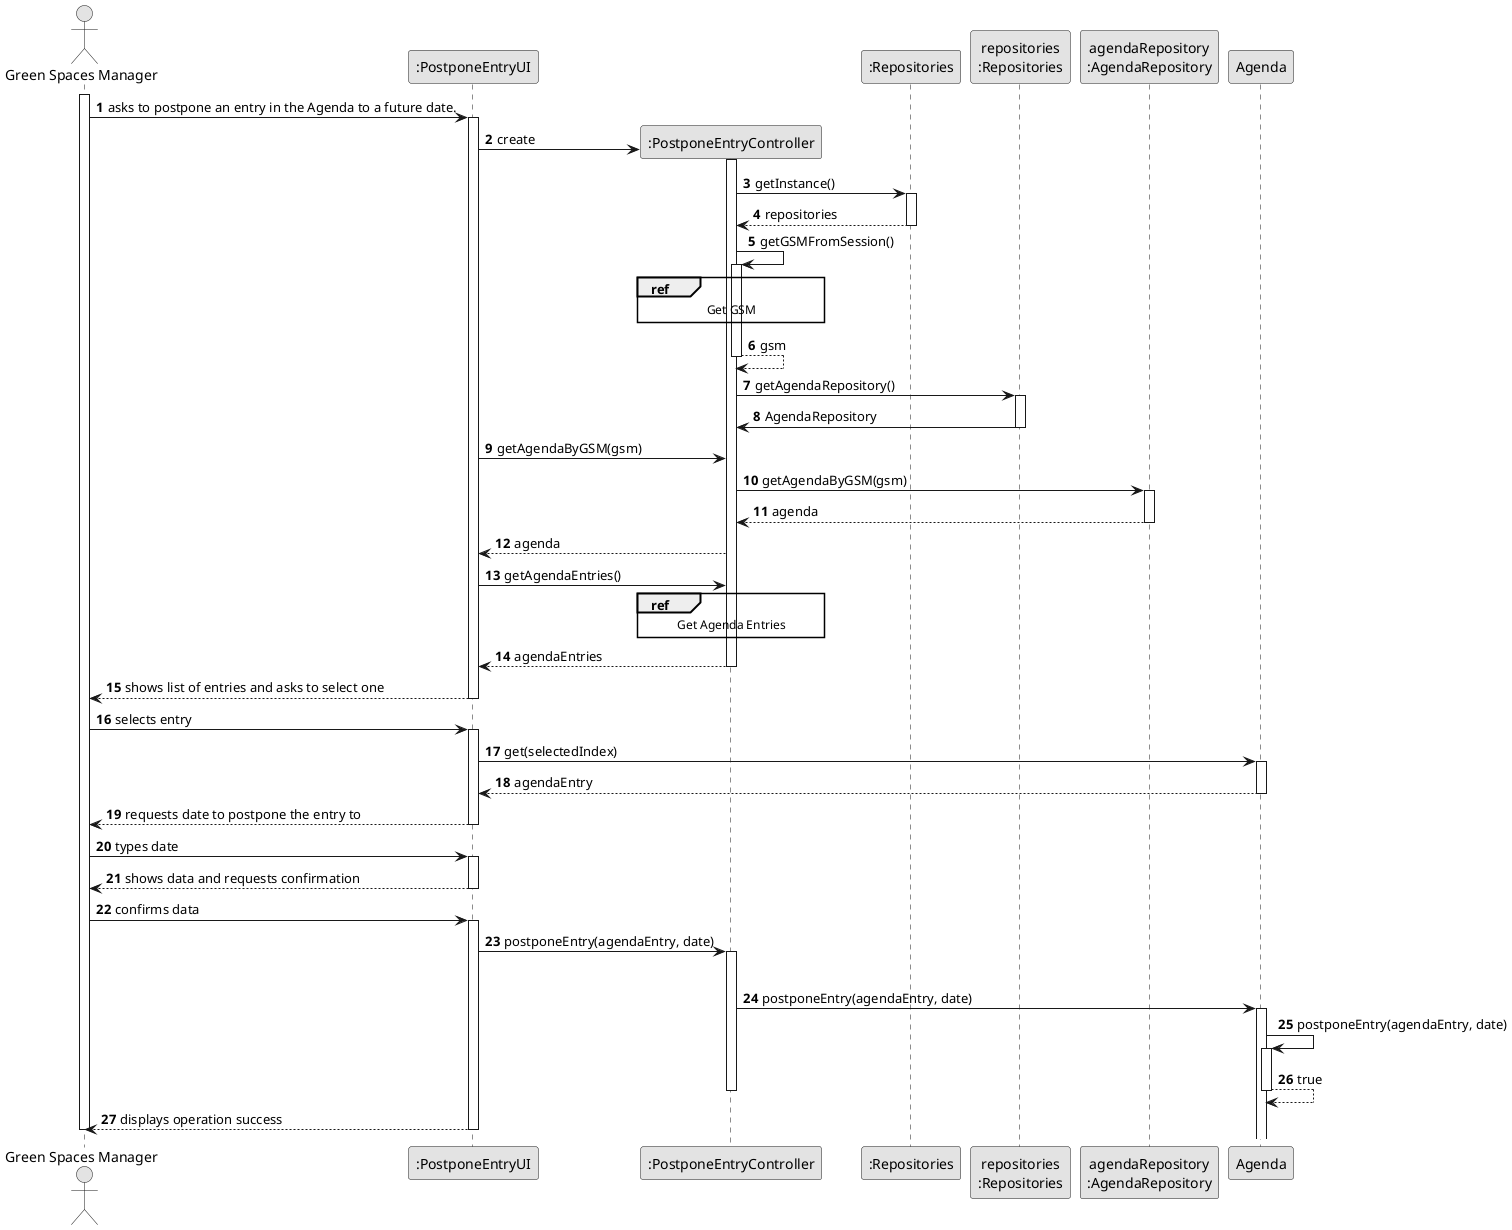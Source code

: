 @startuml
skinparam monochrome true
skinparam packageStyle rectangle
skinparam shadowing false

autonumber

'hide footbox
actor "Green Spaces Manager" as ADM
participant ":PostponeEntryUI" as UI
participant ":PostponeEntryController" as CTRL
participant ":Repositories" as RepositorySingleton
participant "repositories\n:Repositories" as PLAT
participant "agendaRepository\n:AgendaRepository" as AR
participant "Agenda" as AG

activate ADM

        ADM -> UI : asks to postpone an entry in the Agenda to a future date.

        activate UI

'            UI --> ADM : requests data (name)
            'create CTRL
            UI -> CTRL** : create

            activate CTRL

                        CTRL -> RepositorySingleton : getInstance()
                                        activate RepositorySingleton

                                            RepositorySingleton --> CTRL: repositories
                                        deactivate RepositorySingleton

                                         CTRL -> CTRL : getGSMFromSession()
                                         activate CTRL

                                         ref over CTRL
                                         Get GSM
                                         end

                                             CTRL --> CTRL : gsm
                                         deactivate CTRL

                             CTRL -> PLAT : getAgendaRepository()
                                     activate PLAT

                                 PLAT -> CTRL : AgendaRepository
                                 deactivate PLAT

                             UI -> CTRL: getAgendaByGSM(gsm)

                             CTRL -> AR: getAgendaByGSM(gsm)
                                         activate AR

                                         AR --> CTRL: agenda
                                         deactivate AR
                             CTRL --> UI : agenda


                             UI -> CTRL : getAgendaEntries()

                            ref over CTRL
                            Get Agenda Entries
                            end

                            CTRL --> UI : agendaEntries
                            deactivate CTRL




    UI --> ADM : shows list of entries and asks to select one
    deactivate UI



    ADM -> UI : selects entry
    activate UI

                                     UI -> AG : get(selectedIndex)
                                     activate AG

                                    AG --> UI : agendaEntry
                                    deactivate AG
    UI --> ADM : requests date to postpone the entry to
    deactivate UI

        ADM -> UI : types date
        activate UI

        
            UI --> ADM : shows data and requests confirmation
            deactivate UI
        
            ADM -> UI : confirms data
            activate UI


        UI -> CTRL : postponeEntry(agendaEntry, date)
        activate CTRL

            |||

            CTRL -> AG: postponeEntry(agendaEntry, date)
            activate AG

                AG -> AG: postponeEntry(agendaEntry, date)
                            activate AG

                            AG --> AG: true
                            deactivate AG

                deactivate CTRL

            UI --> ADM: displays operation success
    deactivate UI

deactivate ADM

@enduml